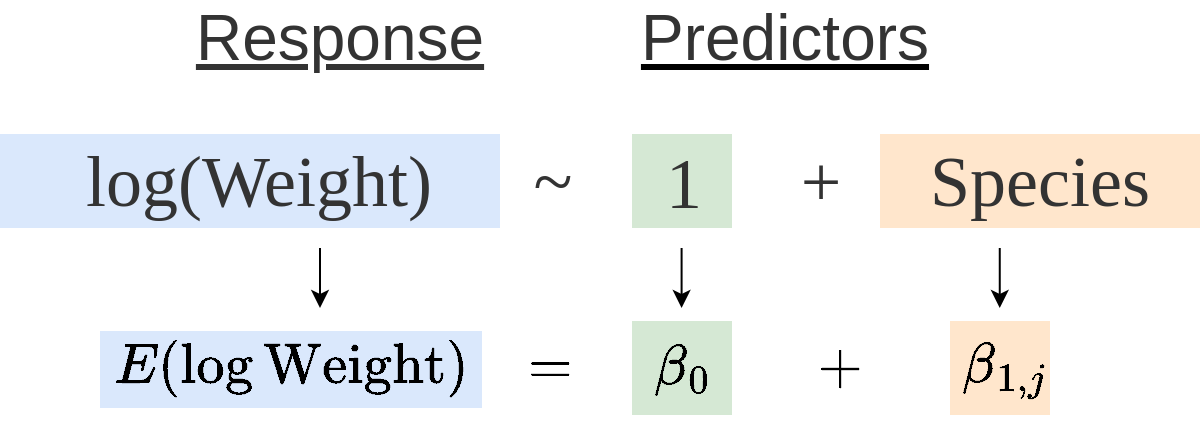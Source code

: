 <mxfile version="13.0.3" type="device"><diagram id="x4DUtWrtQSSHCOGQ2uvx" name="Page-1"><mxGraphModel dx="453" dy="272" grid="1" gridSize="10" guides="1" tooltips="1" connect="1" arrows="1" fold="1" page="1" pageScale="1" pageWidth="850" pageHeight="1100" math="1" shadow="0" extFonts="Fira Code^https://fonts.googleapis.com/css?family=Fira+Code"><root><mxCell id="0"/><mxCell id="1" parent="0"/><mxCell id="tVuXtK08-FD9287AxWrC-23" value="&lt;span style=&quot;font-family: &amp;#34;fira code&amp;#34; ; font-size: 36px ; font-style: normal ; font-weight: 400 ; letter-spacing: normal ; text-align: center ; text-indent: 0px ; text-transform: none ; word-spacing: 0px ; float: none ; display: inline&quot;&gt;&lt;font color=&quot;#333333&quot;&gt;Species&lt;/font&gt;&lt;/span&gt;" style="rounded=0;whiteSpace=wrap;html=1;strokeColor=none;fillColor=#ffe6cc;labelBackgroundColor=none;" parent="1" vertex="1"><mxGeometry x="590" y="273" width="160" height="47" as="geometry"/></mxCell><mxCell id="tVuXtK08-FD9287AxWrC-22" value="" style="rounded=0;whiteSpace=wrap;html=1;strokeColor=none;fillColor=#ffe6cc;" parent="1" vertex="1"><mxGeometry x="625" y="366.5" width="50" height="47" as="geometry"/></mxCell><mxCell id="tVuXtK08-FD9287AxWrC-21" value="" style="rounded=0;whiteSpace=wrap;html=1;strokeColor=none;fillColor=#d5e8d4;" parent="1" vertex="1"><mxGeometry x="466" y="273" width="50" height="47" as="geometry"/></mxCell><mxCell id="tVuXtK08-FD9287AxWrC-20" value="" style="rounded=0;whiteSpace=wrap;html=1;strokeColor=none;fillColor=#d5e8d4;" parent="1" vertex="1"><mxGeometry x="466" y="366.5" width="50" height="47" as="geometry"/></mxCell><mxCell id="tVuXtK08-FD9287AxWrC-16" value="" style="rounded=0;whiteSpace=wrap;html=1;strokeColor=none;fillColor=#dae8fc;" parent="1" vertex="1"><mxGeometry x="200" y="371.5" width="191" height="38.5" as="geometry"/></mxCell><mxCell id="tVuXtK08-FD9287AxWrC-15" value="" style="rounded=0;whiteSpace=wrap;html=1;strokeColor=none;fillColor=#dae8fc;" parent="1" vertex="1"><mxGeometry x="150" y="273" width="250" height="47" as="geometry"/></mxCell><mxCell id="tVuXtK08-FD9287AxWrC-1" value="&lt;font style=&quot;font-size: 36px&quot; color=&quot;#333333&quot;&gt;log(Weight)&lt;/font&gt;" style="text;html=1;strokeColor=none;fillColor=none;align=center;verticalAlign=middle;whiteSpace=wrap;rounded=0;fontFamily=Fira Code;FType=g;" parent="1" vertex="1"><mxGeometry x="157.5" y="261.5" width="242.5" height="70" as="geometry"/></mxCell><mxCell id="tVuXtK08-FD9287AxWrC-2" value="&lt;font style=&quot;font-size: 24px&quot;&gt;$$E(\log \text{Weight})$$&lt;/font&gt;" style="text;html=1;strokeColor=none;fillColor=none;align=center;verticalAlign=middle;whiteSpace=wrap;rounded=0;" parent="1" vertex="1"><mxGeometry x="201" y="375.38" width="190" height="29.25" as="geometry"/></mxCell><mxCell id="tVuXtK08-FD9287AxWrC-3" value="&lt;font style=&quot;font-size: 24px&quot;&gt;$$=$$&lt;/font&gt;" style="text;html=1;strokeColor=none;fillColor=none;align=center;verticalAlign=middle;whiteSpace=wrap;rounded=0;" parent="1" vertex="1"><mxGeometry x="405" y="380" width="40" height="20" as="geometry"/></mxCell><mxCell id="tVuXtK08-FD9287AxWrC-6" value="&lt;font style=&quot;font-size: 24px&quot;&gt;$$\beta_0$$&lt;/font&gt;" style="text;html=1;strokeColor=none;fillColor=none;align=center;verticalAlign=middle;whiteSpace=wrap;rounded=0;" parent="1" vertex="1"><mxGeometry x="471" y="380" width="40" height="20" as="geometry"/></mxCell><mxCell id="tVuXtK08-FD9287AxWrC-7" value="&lt;font style=&quot;font-size: 24px&quot;&gt;$$\beta_{1, j}$$&lt;/font&gt;" style="text;html=1;strokeColor=none;fillColor=none;align=center;verticalAlign=middle;whiteSpace=wrap;rounded=0;" parent="1" vertex="1"><mxGeometry x="630" y="380" width="44" height="20" as="geometry"/></mxCell><mxCell id="tVuXtK08-FD9287AxWrC-9" value="&lt;font style=&quot;font-size: 24px&quot;&gt;$$+$$&lt;/font&gt;" style="text;html=1;strokeColor=none;fillColor=none;align=center;verticalAlign=middle;whiteSpace=wrap;rounded=0;" parent="1" vertex="1"><mxGeometry x="550" y="380" width="40" height="20" as="geometry"/></mxCell><mxCell id="tVuXtK08-FD9287AxWrC-12" value="" style="endArrow=classic;html=1;" parent="1" edge="1"><mxGeometry width="50" height="50" relative="1" as="geometry"><mxPoint x="310" y="330" as="sourcePoint"/><mxPoint x="310" y="360" as="targetPoint"/></mxGeometry></mxCell><mxCell id="tVuXtK08-FD9287AxWrC-13" value="" style="endArrow=classic;html=1;" parent="1" edge="1"><mxGeometry width="50" height="50" relative="1" as="geometry"><mxPoint x="490.8" y="330" as="sourcePoint"/><mxPoint x="490.8" y="360" as="targetPoint"/></mxGeometry></mxCell><mxCell id="tVuXtK08-FD9287AxWrC-14" value="" style="endArrow=classic;html=1;" parent="1" edge="1"><mxGeometry width="50" height="50" relative="1" as="geometry"><mxPoint x="649.88" y="330" as="sourcePoint"/><mxPoint x="649.88" y="360" as="targetPoint"/></mxGeometry></mxCell><mxCell id="tVuXtK08-FD9287AxWrC-26" value="&lt;font style=&quot;font-size: 32px;&quot; face=&quot;Arial&quot;&gt;Response&lt;/font&gt;" style="text;html=1;strokeColor=none;fillColor=none;align=center;verticalAlign=middle;whiteSpace=wrap;rounded=0;fontStyle=4;fontFamily=Verdana;labelBackgroundColor=none;fontColor=#333333;fontSize=32;" parent="1" vertex="1"><mxGeometry x="240" y="210" width="160" height="30" as="geometry"/></mxCell><mxCell id="tVuXtK08-FD9287AxWrC-30" value="&lt;font style=&quot;font-size: 32px;&quot; color=&quot;#333333&quot; face=&quot;Arial&quot;&gt;Predictors&lt;/font&gt;" style="text;html=1;strokeColor=none;fillColor=none;align=center;verticalAlign=middle;whiteSpace=wrap;rounded=0;fontStyle=4;fontFamily=Verdana;fontSize=32;" parent="1" vertex="1"><mxGeometry x="460" y="210" width="165" height="30" as="geometry"/></mxCell><mxCell id="tVuXtK08-FD9287AxWrC-34" value="&lt;span style=&quot;font-family: &amp;#34;fira code&amp;#34; ; font-size: 36px ; font-style: normal ; font-weight: 400 ; letter-spacing: normal ; text-align: center ; text-indent: 0px ; text-transform: none ; word-spacing: 0px ; float: none ; display: inline&quot;&gt;1&lt;/span&gt;" style="text;whiteSpace=wrap;html=1;fontFamily=Verdana;fontColor=#333333;labelBackgroundColor=none;" parent="1" vertex="1"><mxGeometry x="481" y="270" width="29" height="40" as="geometry"/></mxCell><mxCell id="tVuXtK08-FD9287AxWrC-35" value="&lt;font color=&quot;#333333&quot;&gt;&lt;span style=&quot;font-size: 36px&quot;&gt;~&lt;/span&gt;&lt;/font&gt;" style="text;html=1;strokeColor=none;fillColor=none;align=center;verticalAlign=middle;whiteSpace=wrap;rounded=0;fontFamily=Fira Code;FType=g;" parent="1" vertex="1"><mxGeometry x="405" y="261.5" width="42.5" height="70" as="geometry"/></mxCell><mxCell id="tVuXtK08-FD9287AxWrC-40" value="&lt;font style=&quot;font-size: 36px&quot; face=&quot;Fira Code&quot;&gt;+&lt;/font&gt;" style="text;html=1;align=center;verticalAlign=middle;resizable=0;points=[];autosize=1;fontFamily=Verdana;fontColor=#333333;" parent="1" vertex="1"><mxGeometry x="540" y="281.5" width="40" height="30" as="geometry"/></mxCell></root></mxGraphModel></diagram></mxfile>